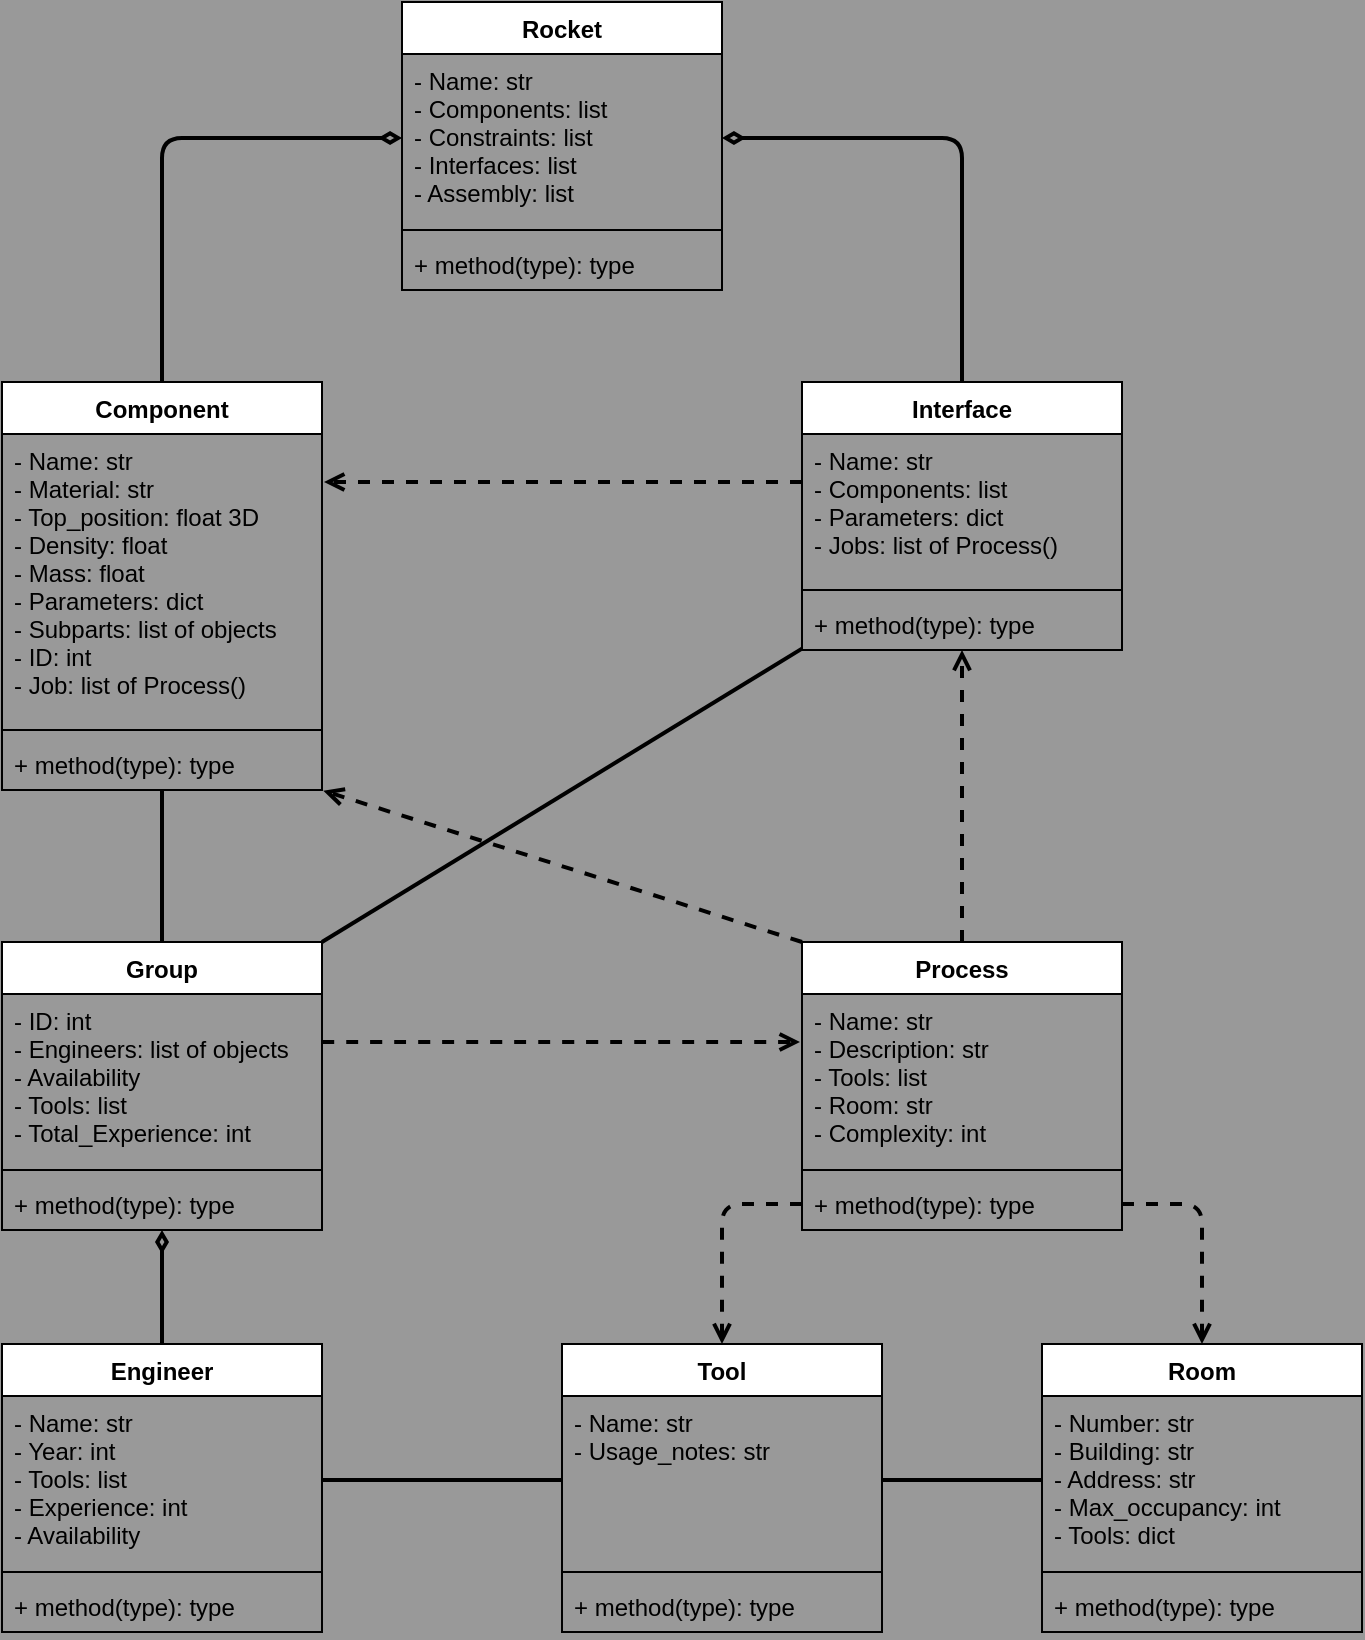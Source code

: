 <mxfile version="14.8.1" type="device"><diagram id="C5RBs43oDa-KdzZeNtuy" name="Page-1"><mxGraphModel dx="1185" dy="662" grid="1" gridSize="10" guides="1" tooltips="1" connect="1" arrows="1" fold="1" page="1" pageScale="1" pageWidth="4681" pageHeight="3300" background="#999999" math="0" shadow="0"><root><mxCell id="WIyWlLk6GJQsqaUBKTNV-0"/><mxCell id="WIyWlLk6GJQsqaUBKTNV-1" parent="WIyWlLk6GJQsqaUBKTNV-0"/><mxCell id="fqcewuSSMCK2G5kB7QlD-0" value="Rocket" style="swimlane;fontStyle=1;align=center;verticalAlign=top;childLayout=stackLayout;horizontal=1;startSize=26;horizontalStack=0;resizeParent=1;resizeParentMax=0;resizeLast=0;collapsible=1;marginBottom=0;" vertex="1" parent="WIyWlLk6GJQsqaUBKTNV-1"><mxGeometry x="920" y="370" width="160" height="144" as="geometry"/></mxCell><mxCell id="fqcewuSSMCK2G5kB7QlD-1" value="- Name: str&#10;- Components: list&#10;- Constraints: list&#10;- Interfaces: list&#10;- Assembly: list" style="text;strokeColor=none;fillColor=none;align=left;verticalAlign=top;spacingLeft=4;spacingRight=4;overflow=hidden;rotatable=0;points=[[0,0.5],[1,0.5]];portConstraint=eastwest;" vertex="1" parent="fqcewuSSMCK2G5kB7QlD-0"><mxGeometry y="26" width="160" height="84" as="geometry"/></mxCell><mxCell id="fqcewuSSMCK2G5kB7QlD-2" value="" style="line;strokeWidth=1;fillColor=none;align=left;verticalAlign=middle;spacingTop=-1;spacingLeft=3;spacingRight=3;rotatable=0;labelPosition=right;points=[];portConstraint=eastwest;" vertex="1" parent="fqcewuSSMCK2G5kB7QlD-0"><mxGeometry y="110" width="160" height="8" as="geometry"/></mxCell><mxCell id="fqcewuSSMCK2G5kB7QlD-3" value="+ method(type): type" style="text;strokeColor=none;fillColor=none;align=left;verticalAlign=top;spacingLeft=4;spacingRight=4;overflow=hidden;rotatable=0;points=[[0,0.5],[1,0.5]];portConstraint=eastwest;" vertex="1" parent="fqcewuSSMCK2G5kB7QlD-0"><mxGeometry y="118" width="160" height="26" as="geometry"/></mxCell><mxCell id="fqcewuSSMCK2G5kB7QlD-42" style="edgeStyle=orthogonalEdgeStyle;rounded=1;orthogonalLoop=1;jettySize=auto;html=1;entryX=0;entryY=0.5;entryDx=0;entryDy=0;endArrow=diamondThin;endFill=0;strokeWidth=2;" edge="1" parent="WIyWlLk6GJQsqaUBKTNV-1" source="fqcewuSSMCK2G5kB7QlD-13" target="fqcewuSSMCK2G5kB7QlD-1"><mxGeometry relative="1" as="geometry"/></mxCell><mxCell id="fqcewuSSMCK2G5kB7QlD-13" value="Component" style="swimlane;fontStyle=1;align=center;verticalAlign=top;childLayout=stackLayout;horizontal=1;startSize=26;horizontalStack=0;resizeParent=1;resizeParentMax=0;resizeLast=0;collapsible=1;marginBottom=0;" vertex="1" parent="WIyWlLk6GJQsqaUBKTNV-1"><mxGeometry x="720" y="560" width="160" height="204" as="geometry"/></mxCell><mxCell id="fqcewuSSMCK2G5kB7QlD-14" value="- Name: str&#10;- Material: str&#10;- Top_position: float 3D&#10;- Density: float&#10;- Mass: float&#10;- Parameters: dict&#10;- Subparts: list of objects&#10;- ID: int&#10;- Job: list of Process()" style="text;strokeColor=none;fillColor=none;align=left;verticalAlign=top;spacingLeft=4;spacingRight=4;overflow=hidden;rotatable=0;points=[[0,0.5],[1,0.5]];portConstraint=eastwest;" vertex="1" parent="fqcewuSSMCK2G5kB7QlD-13"><mxGeometry y="26" width="160" height="144" as="geometry"/></mxCell><mxCell id="fqcewuSSMCK2G5kB7QlD-15" value="" style="line;strokeWidth=1;fillColor=none;align=left;verticalAlign=middle;spacingTop=-1;spacingLeft=3;spacingRight=3;rotatable=0;labelPosition=right;points=[];portConstraint=eastwest;" vertex="1" parent="fqcewuSSMCK2G5kB7QlD-13"><mxGeometry y="170" width="160" height="8" as="geometry"/></mxCell><mxCell id="fqcewuSSMCK2G5kB7QlD-16" value="+ method(type): type" style="text;strokeColor=none;fillColor=none;align=left;verticalAlign=top;spacingLeft=4;spacingRight=4;overflow=hidden;rotatable=0;points=[[0,0.5],[1,0.5]];portConstraint=eastwest;" vertex="1" parent="fqcewuSSMCK2G5kB7QlD-13"><mxGeometry y="178" width="160" height="26" as="geometry"/></mxCell><mxCell id="fqcewuSSMCK2G5kB7QlD-43" style="edgeStyle=orthogonalEdgeStyle;rounded=1;orthogonalLoop=1;jettySize=auto;html=1;entryX=1;entryY=0.5;entryDx=0;entryDy=0;endArrow=diamondThin;endFill=0;strokeWidth=2;" edge="1" parent="WIyWlLk6GJQsqaUBKTNV-1" source="fqcewuSSMCK2G5kB7QlD-17" target="fqcewuSSMCK2G5kB7QlD-1"><mxGeometry relative="1" as="geometry"/></mxCell><mxCell id="fqcewuSSMCK2G5kB7QlD-17" value="Interface" style="swimlane;fontStyle=1;align=center;verticalAlign=top;childLayout=stackLayout;horizontal=1;startSize=26;horizontalStack=0;resizeParent=1;resizeParentMax=0;resizeLast=0;collapsible=1;marginBottom=0;" vertex="1" parent="WIyWlLk6GJQsqaUBKTNV-1"><mxGeometry x="1120" y="560" width="160" height="134" as="geometry"/></mxCell><mxCell id="fqcewuSSMCK2G5kB7QlD-18" value="- Name: str&#10;- Components: list&#10;- Parameters: dict&#10;- Jobs: list of Process()" style="text;strokeColor=none;fillColor=none;align=left;verticalAlign=top;spacingLeft=4;spacingRight=4;overflow=hidden;rotatable=0;points=[[0,0.5],[1,0.5]];portConstraint=eastwest;" vertex="1" parent="fqcewuSSMCK2G5kB7QlD-17"><mxGeometry y="26" width="160" height="74" as="geometry"/></mxCell><mxCell id="fqcewuSSMCK2G5kB7QlD-19" value="" style="line;strokeWidth=1;fillColor=none;align=left;verticalAlign=middle;spacingTop=-1;spacingLeft=3;spacingRight=3;rotatable=0;labelPosition=right;points=[];portConstraint=eastwest;" vertex="1" parent="fqcewuSSMCK2G5kB7QlD-17"><mxGeometry y="100" width="160" height="8" as="geometry"/></mxCell><mxCell id="fqcewuSSMCK2G5kB7QlD-20" value="+ method(type): type" style="text;strokeColor=none;fillColor=none;align=left;verticalAlign=top;spacingLeft=4;spacingRight=4;overflow=hidden;rotatable=0;points=[[0,0.5],[1,0.5]];portConstraint=eastwest;" vertex="1" parent="fqcewuSSMCK2G5kB7QlD-17"><mxGeometry y="108" width="160" height="26" as="geometry"/></mxCell><mxCell id="fqcewuSSMCK2G5kB7QlD-21" value="Engineer" style="swimlane;fontStyle=1;align=center;verticalAlign=top;childLayout=stackLayout;horizontal=1;startSize=26;horizontalStack=0;resizeParent=1;resizeParentMax=0;resizeLast=0;collapsible=1;marginBottom=0;" vertex="1" parent="WIyWlLk6GJQsqaUBKTNV-1"><mxGeometry x="720" y="1041" width="160" height="144" as="geometry"/></mxCell><mxCell id="fqcewuSSMCK2G5kB7QlD-22" value="- Name: str&#10;- Year: int&#10;- Tools: list&#10;- Experience: int&#10;- Availability" style="text;strokeColor=none;fillColor=none;align=left;verticalAlign=top;spacingLeft=4;spacingRight=4;overflow=hidden;rotatable=0;points=[[0,0.5],[1,0.5]];portConstraint=eastwest;" vertex="1" parent="fqcewuSSMCK2G5kB7QlD-21"><mxGeometry y="26" width="160" height="84" as="geometry"/></mxCell><mxCell id="fqcewuSSMCK2G5kB7QlD-23" value="" style="line;strokeWidth=1;fillColor=none;align=left;verticalAlign=middle;spacingTop=-1;spacingLeft=3;spacingRight=3;rotatable=0;labelPosition=right;points=[];portConstraint=eastwest;" vertex="1" parent="fqcewuSSMCK2G5kB7QlD-21"><mxGeometry y="110" width="160" height="8" as="geometry"/></mxCell><mxCell id="fqcewuSSMCK2G5kB7QlD-24" value="+ method(type): type" style="text;strokeColor=none;fillColor=none;align=left;verticalAlign=top;spacingLeft=4;spacingRight=4;overflow=hidden;rotatable=0;points=[[0,0.5],[1,0.5]];portConstraint=eastwest;" vertex="1" parent="fqcewuSSMCK2G5kB7QlD-21"><mxGeometry y="118" width="160" height="26" as="geometry"/></mxCell><mxCell id="fqcewuSSMCK2G5kB7QlD-53" style="edgeStyle=orthogonalEdgeStyle;rounded=1;orthogonalLoop=1;jettySize=auto;html=1;endArrow=diamondThin;endFill=0;strokeWidth=2;exitX=0.5;exitY=0;exitDx=0;exitDy=0;" edge="1" parent="WIyWlLk6GJQsqaUBKTNV-1" source="fqcewuSSMCK2G5kB7QlD-21" target="fqcewuSSMCK2G5kB7QlD-25"><mxGeometry relative="1" as="geometry"/></mxCell><mxCell id="fqcewuSSMCK2G5kB7QlD-56" style="edgeStyle=orthogonalEdgeStyle;rounded=1;orthogonalLoop=1;jettySize=auto;html=1;endArrow=none;endFill=0;strokeWidth=2;" edge="1" parent="WIyWlLk6GJQsqaUBKTNV-1" source="fqcewuSSMCK2G5kB7QlD-25"><mxGeometry relative="1" as="geometry"><mxPoint x="800" y="764" as="targetPoint"/><Array as="points"><mxPoint x="800" y="764"/></Array></mxGeometry></mxCell><mxCell id="fqcewuSSMCK2G5kB7QlD-64" style="edgeStyle=orthogonalEdgeStyle;curved=1;orthogonalLoop=1;jettySize=auto;html=1;endArrow=open;endFill=0;strokeWidth=2;dashed=1;" edge="1" parent="WIyWlLk6GJQsqaUBKTNV-1" source="fqcewuSSMCK2G5kB7QlD-25"><mxGeometry relative="1" as="geometry"><mxPoint x="1119" y="890" as="targetPoint"/><Array as="points"><mxPoint x="1060" y="890"/><mxPoint x="1060" y="890"/></Array></mxGeometry></mxCell><mxCell id="fqcewuSSMCK2G5kB7QlD-25" value="Group" style="swimlane;fontStyle=1;align=center;verticalAlign=top;childLayout=stackLayout;horizontal=1;startSize=26;horizontalStack=0;resizeParent=1;resizeParentMax=0;resizeLast=0;collapsible=1;marginBottom=0;" vertex="1" parent="WIyWlLk6GJQsqaUBKTNV-1"><mxGeometry x="720" y="840" width="160" height="144" as="geometry"/></mxCell><mxCell id="fqcewuSSMCK2G5kB7QlD-26" value="- ID: int&#10;- Engineers: list of objects&#10;- Availability&#10;- Tools: list&#10;- Total_Experience: int" style="text;strokeColor=none;fillColor=none;align=left;verticalAlign=top;spacingLeft=4;spacingRight=4;overflow=hidden;rotatable=0;points=[[0,0.5],[1,0.5]];portConstraint=eastwest;" vertex="1" parent="fqcewuSSMCK2G5kB7QlD-25"><mxGeometry y="26" width="160" height="84" as="geometry"/></mxCell><mxCell id="fqcewuSSMCK2G5kB7QlD-27" value="" style="line;strokeWidth=1;fillColor=none;align=left;verticalAlign=middle;spacingTop=-1;spacingLeft=3;spacingRight=3;rotatable=0;labelPosition=right;points=[];portConstraint=eastwest;" vertex="1" parent="fqcewuSSMCK2G5kB7QlD-25"><mxGeometry y="110" width="160" height="8" as="geometry"/></mxCell><mxCell id="fqcewuSSMCK2G5kB7QlD-28" value="+ method(type): type" style="text;strokeColor=none;fillColor=none;align=left;verticalAlign=top;spacingLeft=4;spacingRight=4;overflow=hidden;rotatable=0;points=[[0,0.5],[1,0.5]];portConstraint=eastwest;" vertex="1" parent="fqcewuSSMCK2G5kB7QlD-25"><mxGeometry y="118" width="160" height="26" as="geometry"/></mxCell><mxCell id="fqcewuSSMCK2G5kB7QlD-29" value="Tool" style="swimlane;fontStyle=1;align=center;verticalAlign=top;childLayout=stackLayout;horizontal=1;startSize=26;horizontalStack=0;resizeParent=1;resizeParentMax=0;resizeLast=0;collapsible=1;marginBottom=0;" vertex="1" parent="WIyWlLk6GJQsqaUBKTNV-1"><mxGeometry x="1000" y="1041" width="160" height="144" as="geometry"/></mxCell><mxCell id="fqcewuSSMCK2G5kB7QlD-30" value="- Name: str&#10;- Usage_notes: str" style="text;strokeColor=none;fillColor=none;align=left;verticalAlign=top;spacingLeft=4;spacingRight=4;overflow=hidden;rotatable=0;points=[[0,0.5],[1,0.5]];portConstraint=eastwest;" vertex="1" parent="fqcewuSSMCK2G5kB7QlD-29"><mxGeometry y="26" width="160" height="84" as="geometry"/></mxCell><mxCell id="fqcewuSSMCK2G5kB7QlD-31" value="" style="line;strokeWidth=1;fillColor=none;align=left;verticalAlign=middle;spacingTop=-1;spacingLeft=3;spacingRight=3;rotatable=0;labelPosition=right;points=[];portConstraint=eastwest;" vertex="1" parent="fqcewuSSMCK2G5kB7QlD-29"><mxGeometry y="110" width="160" height="8" as="geometry"/></mxCell><mxCell id="fqcewuSSMCK2G5kB7QlD-32" value="+ method(type): type" style="text;strokeColor=none;fillColor=none;align=left;verticalAlign=top;spacingLeft=4;spacingRight=4;overflow=hidden;rotatable=0;points=[[0,0.5],[1,0.5]];portConstraint=eastwest;" vertex="1" parent="fqcewuSSMCK2G5kB7QlD-29"><mxGeometry y="118" width="160" height="26" as="geometry"/></mxCell><mxCell id="fqcewuSSMCK2G5kB7QlD-54" style="edgeStyle=orthogonalEdgeStyle;rounded=1;orthogonalLoop=1;jettySize=auto;html=1;dashed=1;endArrow=open;endFill=0;strokeWidth=2;" edge="1" parent="WIyWlLk6GJQsqaUBKTNV-1" source="fqcewuSSMCK2G5kB7QlD-33"><mxGeometry relative="1" as="geometry"><mxPoint x="1200" y="694" as="targetPoint"/><Array as="points"><mxPoint x="1200" y="694"/></Array></mxGeometry></mxCell><mxCell id="fqcewuSSMCK2G5kB7QlD-33" value="Process" style="swimlane;fontStyle=1;align=center;verticalAlign=top;childLayout=stackLayout;horizontal=1;startSize=26;horizontalStack=0;resizeParent=1;resizeParentMax=0;resizeLast=0;collapsible=1;marginBottom=0;" vertex="1" parent="WIyWlLk6GJQsqaUBKTNV-1"><mxGeometry x="1120" y="840" width="160" height="144" as="geometry"/></mxCell><mxCell id="fqcewuSSMCK2G5kB7QlD-34" value="- Name: str&#10;- Description: str&#10;- Tools: list&#10;- Room: str&#10;- Complexity: int" style="text;strokeColor=none;fillColor=none;align=left;verticalAlign=top;spacingLeft=4;spacingRight=4;overflow=hidden;rotatable=0;points=[[0,0.5],[1,0.5]];portConstraint=eastwest;" vertex="1" parent="fqcewuSSMCK2G5kB7QlD-33"><mxGeometry y="26" width="160" height="84" as="geometry"/></mxCell><mxCell id="fqcewuSSMCK2G5kB7QlD-35" value="" style="line;strokeWidth=1;fillColor=none;align=left;verticalAlign=middle;spacingTop=-1;spacingLeft=3;spacingRight=3;rotatable=0;labelPosition=right;points=[];portConstraint=eastwest;" vertex="1" parent="fqcewuSSMCK2G5kB7QlD-33"><mxGeometry y="110" width="160" height="8" as="geometry"/></mxCell><mxCell id="fqcewuSSMCK2G5kB7QlD-36" value="+ method(type): type" style="text;strokeColor=none;fillColor=none;align=left;verticalAlign=top;spacingLeft=4;spacingRight=4;overflow=hidden;rotatable=0;points=[[0,0.5],[1,0.5]];portConstraint=eastwest;" vertex="1" parent="fqcewuSSMCK2G5kB7QlD-33"><mxGeometry y="118" width="160" height="26" as="geometry"/></mxCell><mxCell id="fqcewuSSMCK2G5kB7QlD-37" value="Room" style="swimlane;fontStyle=1;align=center;verticalAlign=top;childLayout=stackLayout;horizontal=1;startSize=26;horizontalStack=0;resizeParent=1;resizeParentMax=0;resizeLast=0;collapsible=1;marginBottom=0;" vertex="1" parent="WIyWlLk6GJQsqaUBKTNV-1"><mxGeometry x="1240" y="1041" width="160" height="144" as="geometry"/></mxCell><mxCell id="fqcewuSSMCK2G5kB7QlD-38" value="- Number: str&#10;- Building: str&#10;- Address: str&#10;- Max_occupancy: int&#10;- Tools: dict" style="text;strokeColor=none;fillColor=none;align=left;verticalAlign=top;spacingLeft=4;spacingRight=4;overflow=hidden;rotatable=0;points=[[0,0.5],[1,0.5]];portConstraint=eastwest;" vertex="1" parent="fqcewuSSMCK2G5kB7QlD-37"><mxGeometry y="26" width="160" height="84" as="geometry"/></mxCell><mxCell id="fqcewuSSMCK2G5kB7QlD-39" value="" style="line;strokeWidth=1;fillColor=none;align=left;verticalAlign=middle;spacingTop=-1;spacingLeft=3;spacingRight=3;rotatable=0;labelPosition=right;points=[];portConstraint=eastwest;" vertex="1" parent="fqcewuSSMCK2G5kB7QlD-37"><mxGeometry y="110" width="160" height="8" as="geometry"/></mxCell><mxCell id="fqcewuSSMCK2G5kB7QlD-40" value="+ method(type): type" style="text;strokeColor=none;fillColor=none;align=left;verticalAlign=top;spacingLeft=4;spacingRight=4;overflow=hidden;rotatable=0;points=[[0,0.5],[1,0.5]];portConstraint=eastwest;" vertex="1" parent="fqcewuSSMCK2G5kB7QlD-37"><mxGeometry y="118" width="160" height="26" as="geometry"/></mxCell><mxCell id="fqcewuSSMCK2G5kB7QlD-46" style="edgeStyle=orthogonalEdgeStyle;rounded=1;orthogonalLoop=1;jettySize=auto;html=1;endArrow=open;endFill=0;strokeWidth=2;dashed=1;" edge="1" parent="WIyWlLk6GJQsqaUBKTNV-1"><mxGeometry relative="1" as="geometry"><mxPoint x="1120" y="610" as="sourcePoint"/><mxPoint x="881" y="610" as="targetPoint"/><Array as="points"><mxPoint x="1120" y="610"/><mxPoint x="881" y="610"/></Array></mxGeometry></mxCell><mxCell id="fqcewuSSMCK2G5kB7QlD-48" style="edgeStyle=orthogonalEdgeStyle;rounded=1;orthogonalLoop=1;jettySize=auto;html=1;entryX=0;entryY=0.5;entryDx=0;entryDy=0;endArrow=none;endFill=0;strokeWidth=2;" edge="1" parent="WIyWlLk6GJQsqaUBKTNV-1" source="fqcewuSSMCK2G5kB7QlD-22" target="fqcewuSSMCK2G5kB7QlD-30"><mxGeometry relative="1" as="geometry"/></mxCell><mxCell id="fqcewuSSMCK2G5kB7QlD-51" style="edgeStyle=orthogonalEdgeStyle;rounded=1;orthogonalLoop=1;jettySize=auto;html=1;entryX=0.5;entryY=0;entryDx=0;entryDy=0;dashed=1;endArrow=open;endFill=0;strokeWidth=2;" edge="1" parent="WIyWlLk6GJQsqaUBKTNV-1" source="fqcewuSSMCK2G5kB7QlD-36" target="fqcewuSSMCK2G5kB7QlD-29"><mxGeometry relative="1" as="geometry"/></mxCell><mxCell id="fqcewuSSMCK2G5kB7QlD-52" style="edgeStyle=orthogonalEdgeStyle;rounded=1;orthogonalLoop=1;jettySize=auto;html=1;entryX=0.5;entryY=0;entryDx=0;entryDy=0;dashed=1;endArrow=open;endFill=0;strokeWidth=2;" edge="1" parent="WIyWlLk6GJQsqaUBKTNV-1" source="fqcewuSSMCK2G5kB7QlD-36" target="fqcewuSSMCK2G5kB7QlD-37"><mxGeometry relative="1" as="geometry"/></mxCell><mxCell id="fqcewuSSMCK2G5kB7QlD-61" value="" style="endArrow=none;html=1;strokeWidth=2;exitX=1;exitY=0;exitDx=0;exitDy=0;entryX=0;entryY=0.974;entryDx=0;entryDy=0;endFill=0;entryPerimeter=0;" edge="1" parent="WIyWlLk6GJQsqaUBKTNV-1" source="fqcewuSSMCK2G5kB7QlD-25" target="fqcewuSSMCK2G5kB7QlD-20"><mxGeometry width="50" height="50" relative="1" as="geometry"><mxPoint x="930" y="788" as="sourcePoint"/><mxPoint x="980" y="738" as="targetPoint"/></mxGeometry></mxCell><mxCell id="fqcewuSSMCK2G5kB7QlD-62" value="" style="endArrow=open;html=1;dashed=1;strokeWidth=2;exitX=0;exitY=0;exitDx=0;exitDy=0;entryX=1.004;entryY=1.013;entryDx=0;entryDy=0;endFill=0;entryPerimeter=0;" edge="1" parent="WIyWlLk6GJQsqaUBKTNV-1" source="fqcewuSSMCK2G5kB7QlD-33" target="fqcewuSSMCK2G5kB7QlD-16"><mxGeometry width="50" height="50" relative="1" as="geometry"><mxPoint x="990" y="680" as="sourcePoint"/><mxPoint x="1040" y="630" as="targetPoint"/></mxGeometry></mxCell><mxCell id="fqcewuSSMCK2G5kB7QlD-63" style="edgeStyle=orthogonalEdgeStyle;curved=1;orthogonalLoop=1;jettySize=auto;html=1;entryX=1;entryY=0.5;entryDx=0;entryDy=0;endArrow=none;endFill=0;strokeWidth=2;" edge="1" parent="WIyWlLk6GJQsqaUBKTNV-1" source="fqcewuSSMCK2G5kB7QlD-38" target="fqcewuSSMCK2G5kB7QlD-30"><mxGeometry relative="1" as="geometry"/></mxCell></root></mxGraphModel></diagram></mxfile>